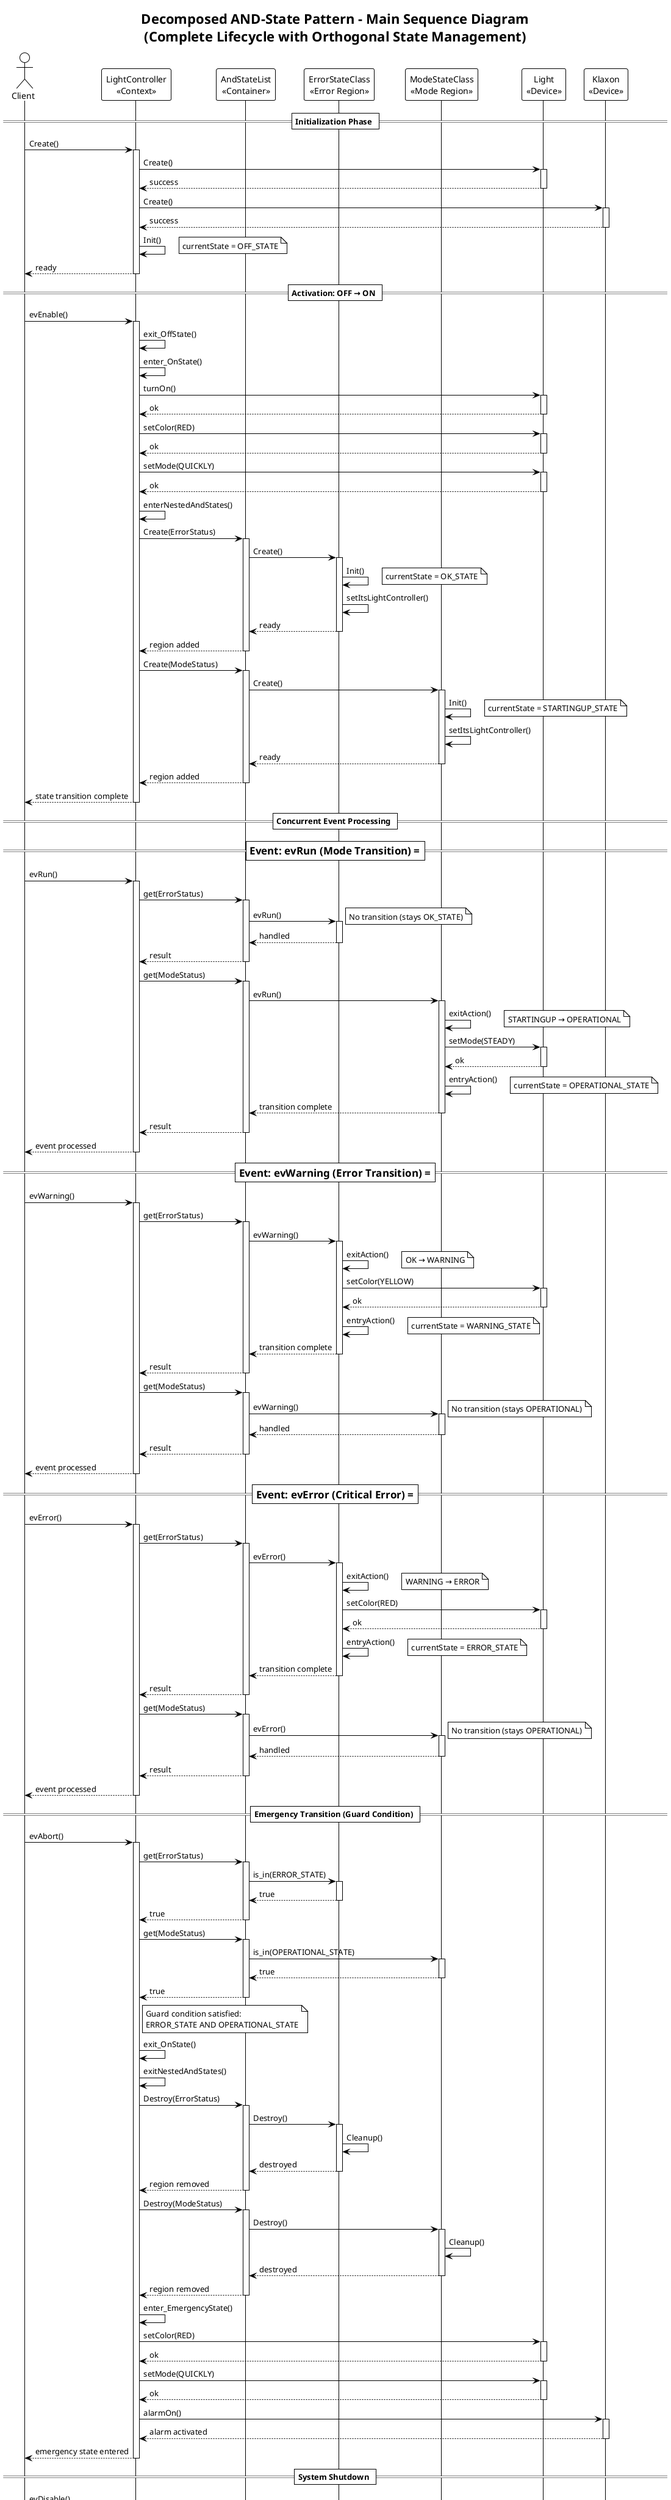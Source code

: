 @startuml DecomposedAndStatePattern_SequenceDiagram

!theme plain
title Decomposed AND-State Pattern - Main Sequence Diagram\n(Complete Lifecycle with Orthogonal State Management)

actor Client
participant LightController as "LightController\n<<Context>>"
participant AndStateList as "AndStateList\n<<Container>>"
participant ErrorStateClass as "ErrorStateClass\n<<Error Region>>"
participant ModeStateClass as "ModeStateClass\n<<Mode Region>>"
participant Light as "Light\n<<Device>>"
participant Klaxon as "Klaxon\n<<Device>>"

== Initialization Phase ==
Client -> LightController : Create()
activate LightController

LightController -> Light : Create()
activate Light
Light --> LightController : success
deactivate Light

LightController -> Klaxon : Create()
activate Klaxon
Klaxon --> LightController : success
deactivate Klaxon

LightController -> LightController : Init()
note right : currentState = OFF_STATE

LightController --> Client : ready
deactivate LightController

== Activation: OFF → ON ==
Client -> LightController : evEnable()
activate LightController

LightController -> LightController : exit_OffState()
LightController -> LightController : enter_OnState()

' Entry actions for composite state
LightController -> Light : turnOn()
activate Light
Light --> LightController : ok
deactivate Light

LightController -> Light : setColor(RED)
activate Light
Light --> LightController : ok
deactivate Light

LightController -> Light : setMode(QUICKLY)
activate Light
Light --> LightController : ok
deactivate Light

' Initialize orthogonal regions
LightController -> LightController : enterNestedAndStates()

LightController -> AndStateList : Create(ErrorStatus)
activate AndStateList
AndStateList -> ErrorStateClass : Create()
activate ErrorStateClass
ErrorStateClass -> ErrorStateClass : Init()
note right : currentState = OK_STATE
ErrorStateClass -> ErrorStateClass : setItsLightController()
ErrorStateClass --> AndStateList : ready
deactivate ErrorStateClass
AndStateList --> LightController : region added
deactivate AndStateList

LightController -> AndStateList : Create(ModeStatus)
activate AndStateList
AndStateList -> ModeStateClass : Create()
activate ModeStateClass
ModeStateClass -> ModeStateClass : Init()
note right : currentState = STARTINGUP_STATE
ModeStateClass -> ModeStateClass : setItsLightController()
ModeStateClass --> AndStateList : ready
deactivate ModeStateClass
AndStateList --> LightController : region added
deactivate AndStateList

LightController --> Client : state transition complete
deactivate LightController

== Concurrent Event Processing ==

=== Event: evRun (Mode Transition) ===
Client -> LightController : evRun()
activate LightController

' Delegate to all regions
LightController -> AndStateList : get(ErrorStatus)
activate AndStateList
AndStateList -> ErrorStateClass : evRun()
activate ErrorStateClass
note right : No transition (stays OK_STATE)
ErrorStateClass --> AndStateList : handled
deactivate ErrorStateClass
AndStateList --> LightController : result
deactivate AndStateList

LightController -> AndStateList : get(ModeStatus)
activate AndStateList
AndStateList -> ModeStateClass : evRun()
activate ModeStateClass

ModeStateClass -> ModeStateClass : exitAction()
note right : STARTINGUP → OPERATIONAL

ModeStateClass -> Light : setMode(STEADY)
activate Light
Light --> ModeStateClass : ok
deactivate Light

ModeStateClass -> ModeStateClass : entryAction()
note right : currentState = OPERATIONAL_STATE
ModeStateClass --> AndStateList : transition complete
deactivate ModeStateClass
AndStateList --> LightController : result
deactivate AndStateList

LightController --> Client : event processed
deactivate LightController

=== Event: evWarning (Error Transition) ===
Client -> LightController : evWarning()
activate LightController

LightController -> AndStateList : get(ErrorStatus)
activate AndStateList
AndStateList -> ErrorStateClass : evWarning()
activate ErrorStateClass

ErrorStateClass -> ErrorStateClass : exitAction()
note right : OK → WARNING

ErrorStateClass -> Light : setColor(YELLOW)
activate Light
Light --> ErrorStateClass : ok
deactivate Light

ErrorStateClass -> ErrorStateClass : entryAction()
note right : currentState = WARNING_STATE
ErrorStateClass --> AndStateList : transition complete
deactivate ErrorStateClass
AndStateList --> LightController : result
deactivate AndStateList

LightController -> AndStateList : get(ModeStatus)
activate AndStateList
AndStateList -> ModeStateClass : evWarning()
activate ModeStateClass
note right : No transition (stays OPERATIONAL)
ModeStateClass --> AndStateList : handled
deactivate ModeStateClass
AndStateList --> LightController : result
deactivate AndStateList

LightController --> Client : event processed
deactivate LightController

=== Event: evError (Critical Error) ===
Client -> LightController : evError()
activate LightController

LightController -> AndStateList : get(ErrorStatus)
activate AndStateList
AndStateList -> ErrorStateClass : evError()
activate ErrorStateClass

ErrorStateClass -> ErrorStateClass : exitAction()
note right : WARNING → ERROR

ErrorStateClass -> Light : setColor(RED)
activate Light
Light --> ErrorStateClass : ok
deactivate Light

ErrorStateClass -> ErrorStateClass : entryAction()
note right : currentState = ERROR_STATE
ErrorStateClass --> AndStateList : transition complete
deactivate ErrorStateClass
AndStateList --> LightController : result
deactivate AndStateList

LightController -> AndStateList : get(ModeStatus)
activate AndStateList
AndStateList -> ModeStateClass : evError()
activate ModeStateClass
note right : No transition (stays OPERATIONAL)
ModeStateClass --> AndStateList : handled
deactivate ModeStateClass
AndStateList --> LightController : result
deactivate AndStateList

LightController --> Client : event processed
deactivate LightController

== Emergency Transition (Guard Condition) ==
Client -> LightController : evAbort()
activate LightController

' Check guard conditions
LightController -> AndStateList : get(ErrorStatus)
activate AndStateList
AndStateList -> ErrorStateClass : is_in(ERROR_STATE)
activate ErrorStateClass
ErrorStateClass --> AndStateList : true
deactivate ErrorStateClass
AndStateList --> LightController : true
deactivate AndStateList

LightController -> AndStateList : get(ModeStatus)
activate AndStateList
AndStateList -> ModeStateClass : is_in(OPERATIONAL_STATE)
activate ModeStateClass
ModeStateClass --> AndStateList : true
deactivate ModeStateClass
AndStateList --> LightController : true
deactivate AndStateList

note right of LightController : Guard condition satisfied:\nERROR_STATE AND OPERATIONAL_STATE

' Transition to Emergency
LightController -> LightController : exit_OnState()
LightController -> LightController : exitNestedAndStates()

' Cleanup orthogonal regions
LightController -> AndStateList : Destroy(ErrorStatus)
activate AndStateList
AndStateList -> ErrorStateClass : Destroy()
activate ErrorStateClass
ErrorStateClass -> ErrorStateClass : Cleanup()
ErrorStateClass --> AndStateList : destroyed
deactivate ErrorStateClass
AndStateList --> LightController : region removed
deactivate AndStateList

LightController -> AndStateList : Destroy(ModeStatus)
activate AndStateList
AndStateList -> ModeStateClass : Destroy()
activate ModeStateClass
ModeStateClass -> ModeStateClass : Cleanup()
ModeStateClass --> AndStateList : destroyed
deactivate ModeStateClass
AndStateList --> LightController : region removed
deactivate AndStateList

LightController -> LightController : enter_EmergencyState()

' Emergency actions
LightController -> Light : setColor(RED)
activate Light
Light --> LightController : ok
deactivate Light

LightController -> Light : setMode(QUICKLY)
activate Light
Light --> LightController : ok
deactivate Light

LightController -> Klaxon : alarmOn()
activate Klaxon
Klaxon --> LightController : alarm activated
deactivate Klaxon

LightController --> Client : emergency state entered
deactivate LightController

== System Shutdown ==
Client -> LightController : evDisable()
activate LightController

LightController -> LightController : exit_EmergencyState()

LightController -> Klaxon : alarmOff()
activate Klaxon
Klaxon --> LightController : alarm deactivated
deactivate Klaxon

LightController -> LightController : enter_OffState()

LightController -> Light : turnOff()
activate Light
Light --> LightController : ok
deactivate Light

LightController --> Client : system disabled
deactivate LightController

note over Client, Klaxon : "**Pattern Benefits:**\n• Clean separation of orthogonal concerns\n• Event delegation enables concurrent processing\n• Guard conditions can span multiple regions\n• Scalable architecture for complex state machines"

@enduml
